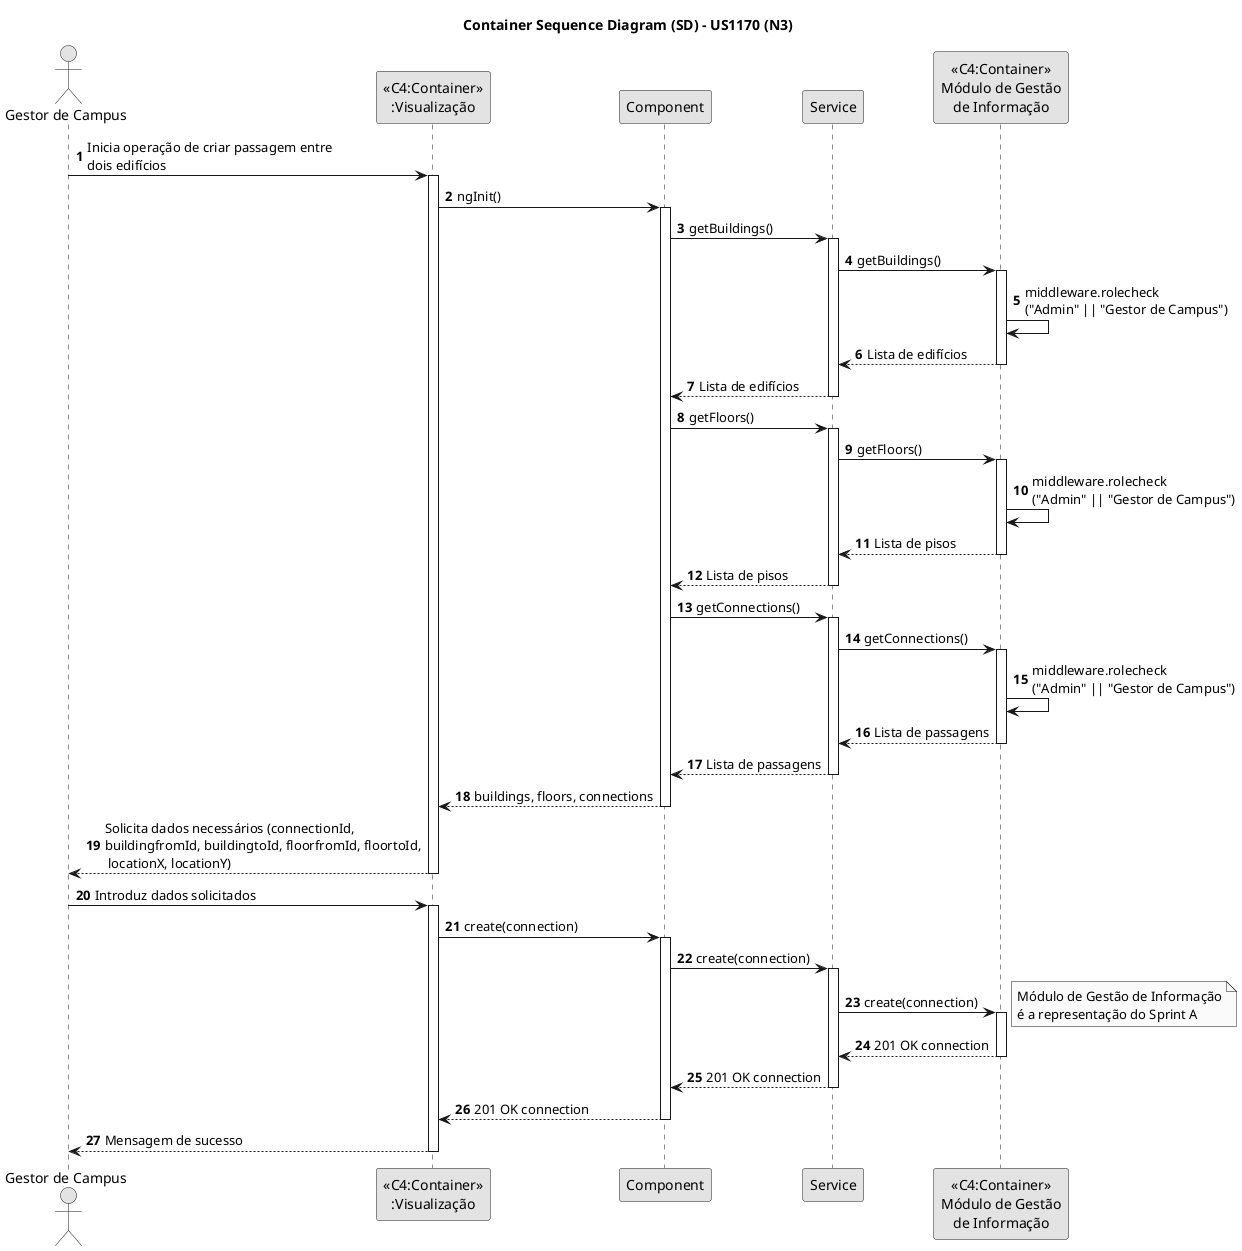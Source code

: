 @startuml
skinparam monochrome true
skinparam packageStyle rectangle
skinparam shadowing false

title Container Sequence Diagram (SD) - US1170 (N3)

autonumber

actor "Gestor de Campus"

"Gestor de Campus" -> "<<C4:Container>>\n:Visualização": Inicia operação de criar passagem entre\ndois edifícios
activate "<<C4:Container>>\n:Visualização"
"<<C4:Container>>\n:Visualização" -> Component: ngInit()
activate Component
Component -> Service: getBuildings()
activate Service
Service -> "<<C4:Container>>\nMódulo de Gestão\nde Informação" : getBuildings()
activate "<<C4:Container>>\nMódulo de Gestão\nde Informação"
"<<C4:Container>>\nMódulo de Gestão\nde Informação" -> "<<C4:Container>>\nMódulo de Gestão\nde Informação": middleware.rolecheck\n("Admin" || "Gestor de Campus")
"<<C4:Container>>\nMódulo de Gestão\nde Informação" --> Service : Lista de edifícios
deactivate "<<C4:Container>>\nMódulo de Gestão\nde Informação"
Service --> Component : Lista de edifícios
deactivate Service
Component -> Service : getFloors()
activate Service
Service -> "<<C4:Container>>\nMódulo de Gestão\nde Informação" : getFloors()
activate "<<C4:Container>>\nMódulo de Gestão\nde Informação"
"<<C4:Container>>\nMódulo de Gestão\nde Informação" -> "<<C4:Container>>\nMódulo de Gestão\nde Informação": middleware.rolecheck\n("Admin" || "Gestor de Campus")
"<<C4:Container>>\nMódulo de Gestão\nde Informação" --> Service : Lista de pisos
deactivate "<<C4:Container>>\nMódulo de Gestão\nde Informação"
Service --> Component : Lista de pisos
deactivate Service
Component -> Service : getConnections()
activate Service

Service -> "<<C4:Container>>\nMódulo de Gestão\nde Informação" : getConnections()
activate "<<C4:Container>>\nMódulo de Gestão\nde Informação"
"<<C4:Container>>\nMódulo de Gestão\nde Informação" -> "<<C4:Container>>\nMódulo de Gestão\nde Informação": middleware.rolecheck\n("Admin" || "Gestor de Campus")
"<<C4:Container>>\nMódulo de Gestão\nde Informação" --> Service: Lista de passagens
deactivate "<<C4:Container>>\nMódulo de Gestão\nde Informação"
Service --> Component: Lista de passagens
deactivate Service
Component --> "<<C4:Container>>\n:Visualização": buildings, floors, connections
deactivate Component

"<<C4:Container>>\n:Visualização" --> "Gestor de Campus": Solicita dados necessários (connectionId,\nbuildingfromId, buildingtoId, floorfromId, floortoId,\n locationX, locationY)
deactivate "<<C4:Container>>\n:Visualização"

"Gestor de Campus" -> "<<C4:Container>>\n:Visualização": Introduz dados solicitados
activate "<<C4:Container>>\n:Visualização"
"<<C4:Container>>\n:Visualização" -> Component : create(connection)
activate Component
Component -> Service : create(connection)
activate Service
Service -> "<<C4:Container>>\nMódulo de Gestão\nde Informação" : create(connection)

activate "<<C4:Container>>\nMódulo de Gestão\nde Informação"
note right: Módulo de Gestão de Informação\né a representação do Sprint A
"<<C4:Container>>\nMódulo de Gestão\nde Informação" --> Service: 201 OK connection

deactivate "<<C4:Container>>\nMódulo de Gestão\nde Informação"
Service --> Component: 201 OK connection
deactivate Service
Component --> "<<C4:Container>>\n:Visualização" : 201 OK connection
deactivate Component
deactivate "<<C4:Container>>\nMódulo de Gestão\nde Informação"
"Gestor de Campus" <-- "<<C4:Container>>\n:Visualização": Mensagem de sucesso
deactivate "<<C4:Container>>\n:Visualização"

@enduml